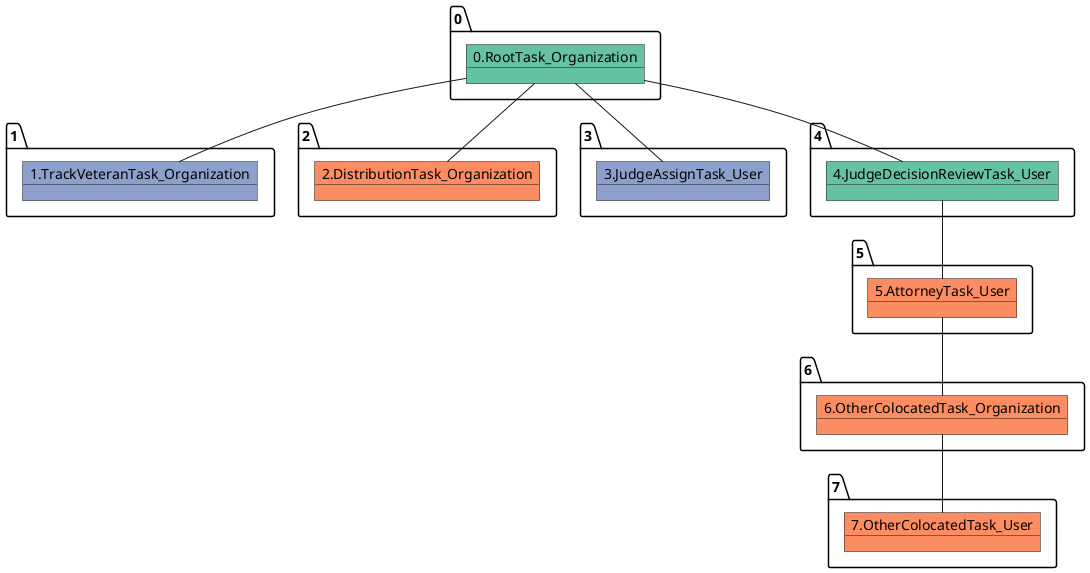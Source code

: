 @startuml
object 0.RootTask_Organization #66c2a5
object 1.TrackVeteranTask_Organization #8da0cb
object 2.DistributionTask_Organization #fc8d62
object 3.JudgeAssignTask_User #8da0cb
object 4.JudgeDecisionReviewTask_User #66c2a5
object 5.AttorneyTask_User #fc8d62
object 6.OtherColocatedTask_Organization #fc8d62
object 7.OtherColocatedTask_User #fc8d62
0.RootTask_Organization -- 1.TrackVeteranTask_Organization
0.RootTask_Organization -- 2.DistributionTask_Organization
0.RootTask_Organization -- 3.JudgeAssignTask_User
0.RootTask_Organization -- 4.JudgeDecisionReviewTask_User
4.JudgeDecisionReviewTask_User -- 5.AttorneyTask_User
5.AttorneyTask_User -- 6.OtherColocatedTask_Organization
6.OtherColocatedTask_Organization -- 7.OtherColocatedTask_User
@enduml
